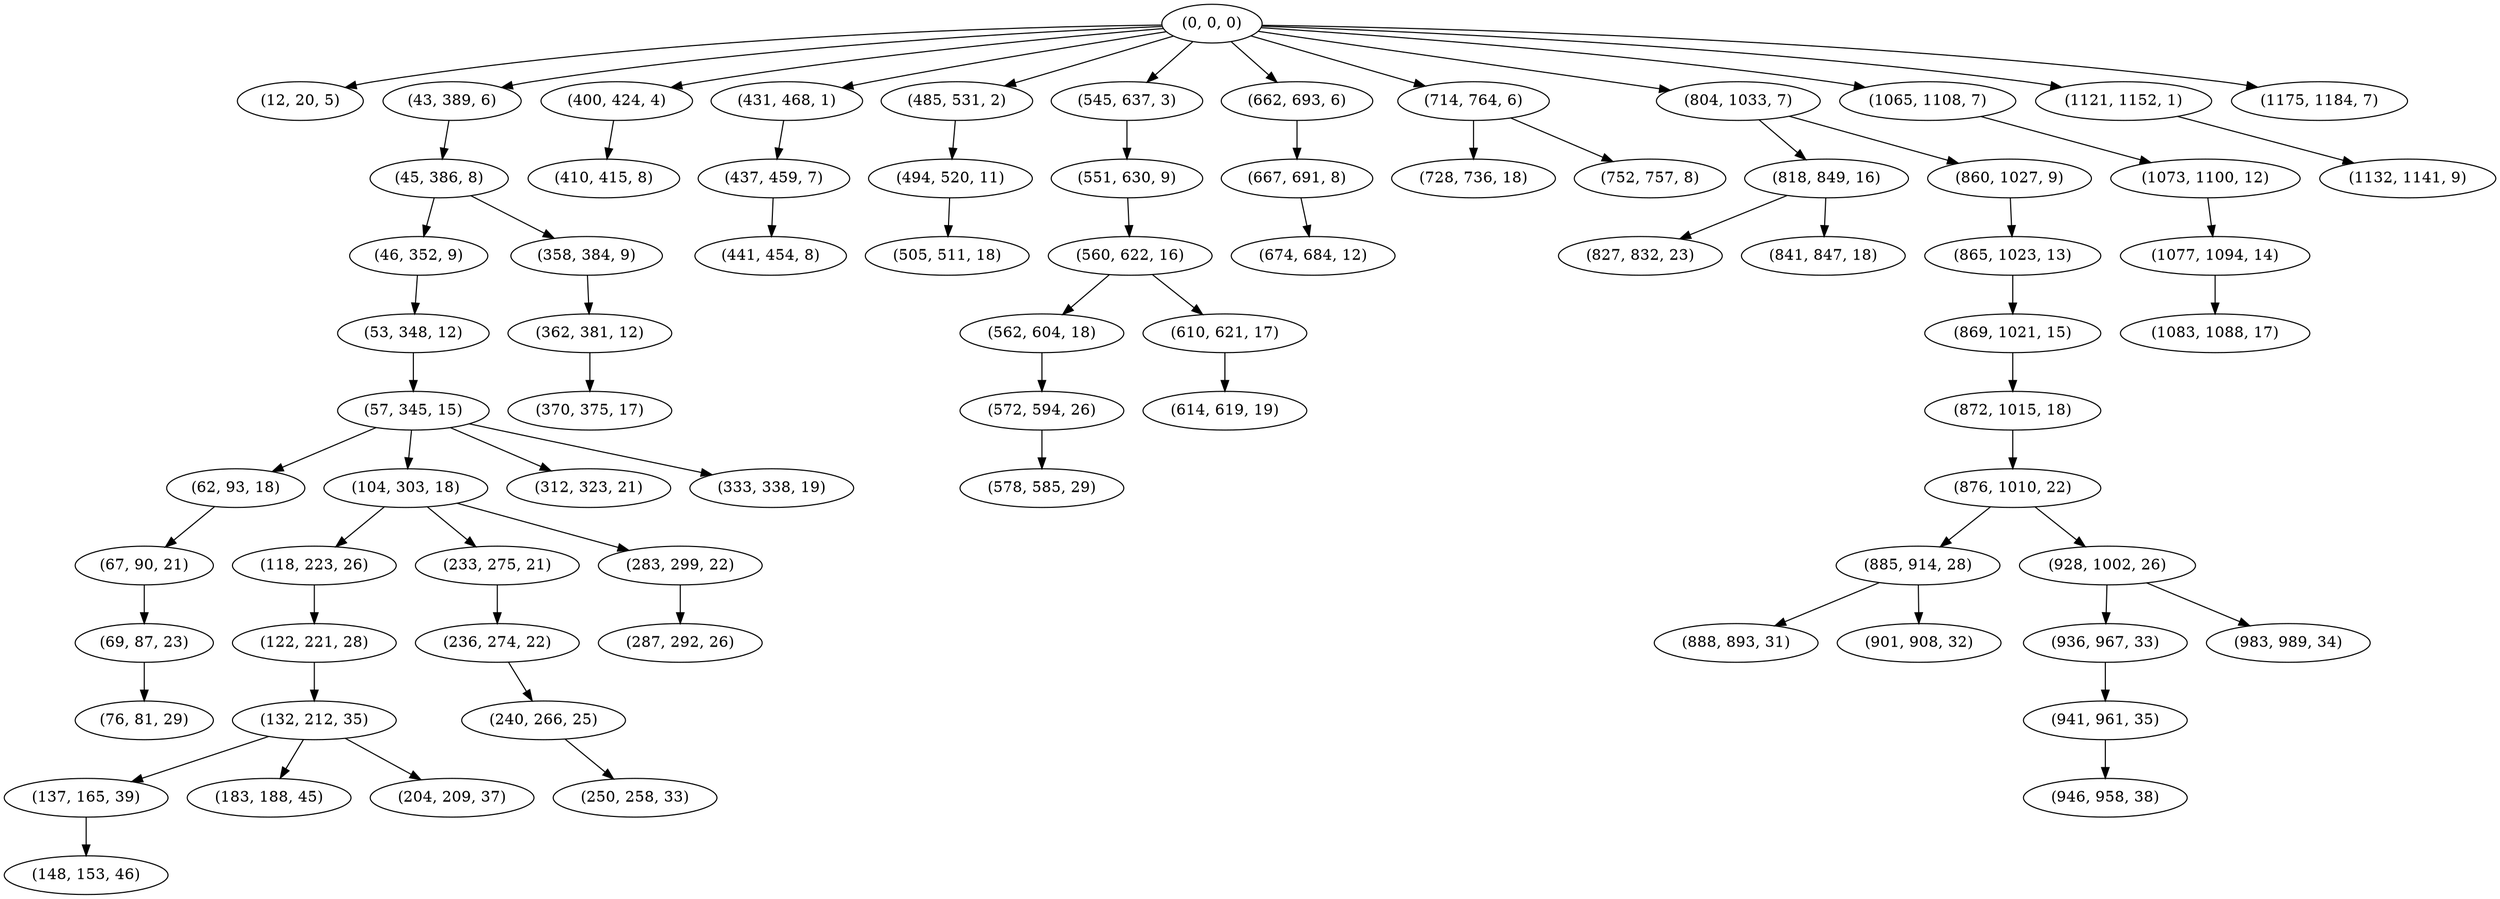 digraph tree {
    "(0, 0, 0)";
    "(12, 20, 5)";
    "(43, 389, 6)";
    "(45, 386, 8)";
    "(46, 352, 9)";
    "(53, 348, 12)";
    "(57, 345, 15)";
    "(62, 93, 18)";
    "(67, 90, 21)";
    "(69, 87, 23)";
    "(76, 81, 29)";
    "(104, 303, 18)";
    "(118, 223, 26)";
    "(122, 221, 28)";
    "(132, 212, 35)";
    "(137, 165, 39)";
    "(148, 153, 46)";
    "(183, 188, 45)";
    "(204, 209, 37)";
    "(233, 275, 21)";
    "(236, 274, 22)";
    "(240, 266, 25)";
    "(250, 258, 33)";
    "(283, 299, 22)";
    "(287, 292, 26)";
    "(312, 323, 21)";
    "(333, 338, 19)";
    "(358, 384, 9)";
    "(362, 381, 12)";
    "(370, 375, 17)";
    "(400, 424, 4)";
    "(410, 415, 8)";
    "(431, 468, 1)";
    "(437, 459, 7)";
    "(441, 454, 8)";
    "(485, 531, 2)";
    "(494, 520, 11)";
    "(505, 511, 18)";
    "(545, 637, 3)";
    "(551, 630, 9)";
    "(560, 622, 16)";
    "(562, 604, 18)";
    "(572, 594, 26)";
    "(578, 585, 29)";
    "(610, 621, 17)";
    "(614, 619, 19)";
    "(662, 693, 6)";
    "(667, 691, 8)";
    "(674, 684, 12)";
    "(714, 764, 6)";
    "(728, 736, 18)";
    "(752, 757, 8)";
    "(804, 1033, 7)";
    "(818, 849, 16)";
    "(827, 832, 23)";
    "(841, 847, 18)";
    "(860, 1027, 9)";
    "(865, 1023, 13)";
    "(869, 1021, 15)";
    "(872, 1015, 18)";
    "(876, 1010, 22)";
    "(885, 914, 28)";
    "(888, 893, 31)";
    "(901, 908, 32)";
    "(928, 1002, 26)";
    "(936, 967, 33)";
    "(941, 961, 35)";
    "(946, 958, 38)";
    "(983, 989, 34)";
    "(1065, 1108, 7)";
    "(1073, 1100, 12)";
    "(1077, 1094, 14)";
    "(1083, 1088, 17)";
    "(1121, 1152, 1)";
    "(1132, 1141, 9)";
    "(1175, 1184, 7)";
    "(0, 0, 0)" -> "(12, 20, 5)";
    "(0, 0, 0)" -> "(43, 389, 6)";
    "(0, 0, 0)" -> "(400, 424, 4)";
    "(0, 0, 0)" -> "(431, 468, 1)";
    "(0, 0, 0)" -> "(485, 531, 2)";
    "(0, 0, 0)" -> "(545, 637, 3)";
    "(0, 0, 0)" -> "(662, 693, 6)";
    "(0, 0, 0)" -> "(714, 764, 6)";
    "(0, 0, 0)" -> "(804, 1033, 7)";
    "(0, 0, 0)" -> "(1065, 1108, 7)";
    "(0, 0, 0)" -> "(1121, 1152, 1)";
    "(0, 0, 0)" -> "(1175, 1184, 7)";
    "(43, 389, 6)" -> "(45, 386, 8)";
    "(45, 386, 8)" -> "(46, 352, 9)";
    "(45, 386, 8)" -> "(358, 384, 9)";
    "(46, 352, 9)" -> "(53, 348, 12)";
    "(53, 348, 12)" -> "(57, 345, 15)";
    "(57, 345, 15)" -> "(62, 93, 18)";
    "(57, 345, 15)" -> "(104, 303, 18)";
    "(57, 345, 15)" -> "(312, 323, 21)";
    "(57, 345, 15)" -> "(333, 338, 19)";
    "(62, 93, 18)" -> "(67, 90, 21)";
    "(67, 90, 21)" -> "(69, 87, 23)";
    "(69, 87, 23)" -> "(76, 81, 29)";
    "(104, 303, 18)" -> "(118, 223, 26)";
    "(104, 303, 18)" -> "(233, 275, 21)";
    "(104, 303, 18)" -> "(283, 299, 22)";
    "(118, 223, 26)" -> "(122, 221, 28)";
    "(122, 221, 28)" -> "(132, 212, 35)";
    "(132, 212, 35)" -> "(137, 165, 39)";
    "(132, 212, 35)" -> "(183, 188, 45)";
    "(132, 212, 35)" -> "(204, 209, 37)";
    "(137, 165, 39)" -> "(148, 153, 46)";
    "(233, 275, 21)" -> "(236, 274, 22)";
    "(236, 274, 22)" -> "(240, 266, 25)";
    "(240, 266, 25)" -> "(250, 258, 33)";
    "(283, 299, 22)" -> "(287, 292, 26)";
    "(358, 384, 9)" -> "(362, 381, 12)";
    "(362, 381, 12)" -> "(370, 375, 17)";
    "(400, 424, 4)" -> "(410, 415, 8)";
    "(431, 468, 1)" -> "(437, 459, 7)";
    "(437, 459, 7)" -> "(441, 454, 8)";
    "(485, 531, 2)" -> "(494, 520, 11)";
    "(494, 520, 11)" -> "(505, 511, 18)";
    "(545, 637, 3)" -> "(551, 630, 9)";
    "(551, 630, 9)" -> "(560, 622, 16)";
    "(560, 622, 16)" -> "(562, 604, 18)";
    "(560, 622, 16)" -> "(610, 621, 17)";
    "(562, 604, 18)" -> "(572, 594, 26)";
    "(572, 594, 26)" -> "(578, 585, 29)";
    "(610, 621, 17)" -> "(614, 619, 19)";
    "(662, 693, 6)" -> "(667, 691, 8)";
    "(667, 691, 8)" -> "(674, 684, 12)";
    "(714, 764, 6)" -> "(728, 736, 18)";
    "(714, 764, 6)" -> "(752, 757, 8)";
    "(804, 1033, 7)" -> "(818, 849, 16)";
    "(804, 1033, 7)" -> "(860, 1027, 9)";
    "(818, 849, 16)" -> "(827, 832, 23)";
    "(818, 849, 16)" -> "(841, 847, 18)";
    "(860, 1027, 9)" -> "(865, 1023, 13)";
    "(865, 1023, 13)" -> "(869, 1021, 15)";
    "(869, 1021, 15)" -> "(872, 1015, 18)";
    "(872, 1015, 18)" -> "(876, 1010, 22)";
    "(876, 1010, 22)" -> "(885, 914, 28)";
    "(876, 1010, 22)" -> "(928, 1002, 26)";
    "(885, 914, 28)" -> "(888, 893, 31)";
    "(885, 914, 28)" -> "(901, 908, 32)";
    "(928, 1002, 26)" -> "(936, 967, 33)";
    "(928, 1002, 26)" -> "(983, 989, 34)";
    "(936, 967, 33)" -> "(941, 961, 35)";
    "(941, 961, 35)" -> "(946, 958, 38)";
    "(1065, 1108, 7)" -> "(1073, 1100, 12)";
    "(1073, 1100, 12)" -> "(1077, 1094, 14)";
    "(1077, 1094, 14)" -> "(1083, 1088, 17)";
    "(1121, 1152, 1)" -> "(1132, 1141, 9)";
}
